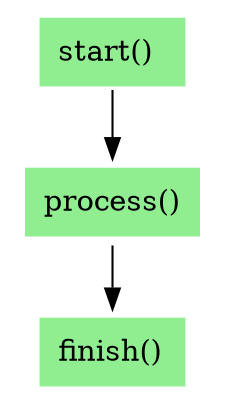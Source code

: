 digraph execute {
    layout = fdp
    graph [fontname = Verdana rankdir = LR]
    node [shape = none]
    start [
    label = <<table width="70" border="0" cellpadding="7" bgcolor="lightgreen"><tr align="left"><td>start()</td></tr></table>>
    pos = "0,0!"
    fixedsize = shape

    ]

    process [
    label = <<table width="70" border="0" cellpadding="7" bgcolor="lightgreen"><tr align="left"><td>process()</td></tr></table>>
    pos = "0,-1!"
    ]

    finish [
    label = <<table width="70" border="0" cellpadding="7" bgcolor="lightgreen"><tr align="left"><td>finish()</td></tr></table>>
    pos = "0,-2!"
    ]

    start -> process -> finish
}
